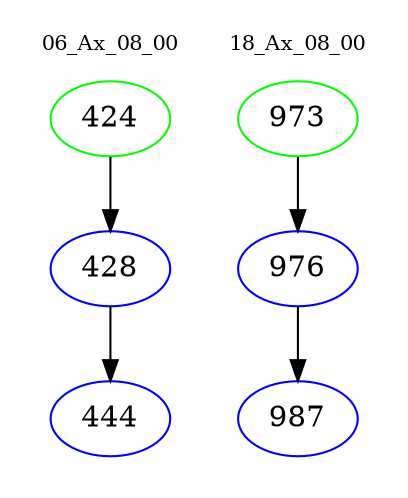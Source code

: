 digraph{
subgraph cluster_0 {
color = white
label = "06_Ax_08_00";
fontsize=10;
T0_424 [label="424", color="green"]
T0_424 -> T0_428 [color="black"]
T0_428 [label="428", color="blue"]
T0_428 -> T0_444 [color="black"]
T0_444 [label="444", color="blue"]
}
subgraph cluster_1 {
color = white
label = "18_Ax_08_00";
fontsize=10;
T1_973 [label="973", color="green"]
T1_973 -> T1_976 [color="black"]
T1_976 [label="976", color="blue"]
T1_976 -> T1_987 [color="black"]
T1_987 [label="987", color="blue"]
}
}
